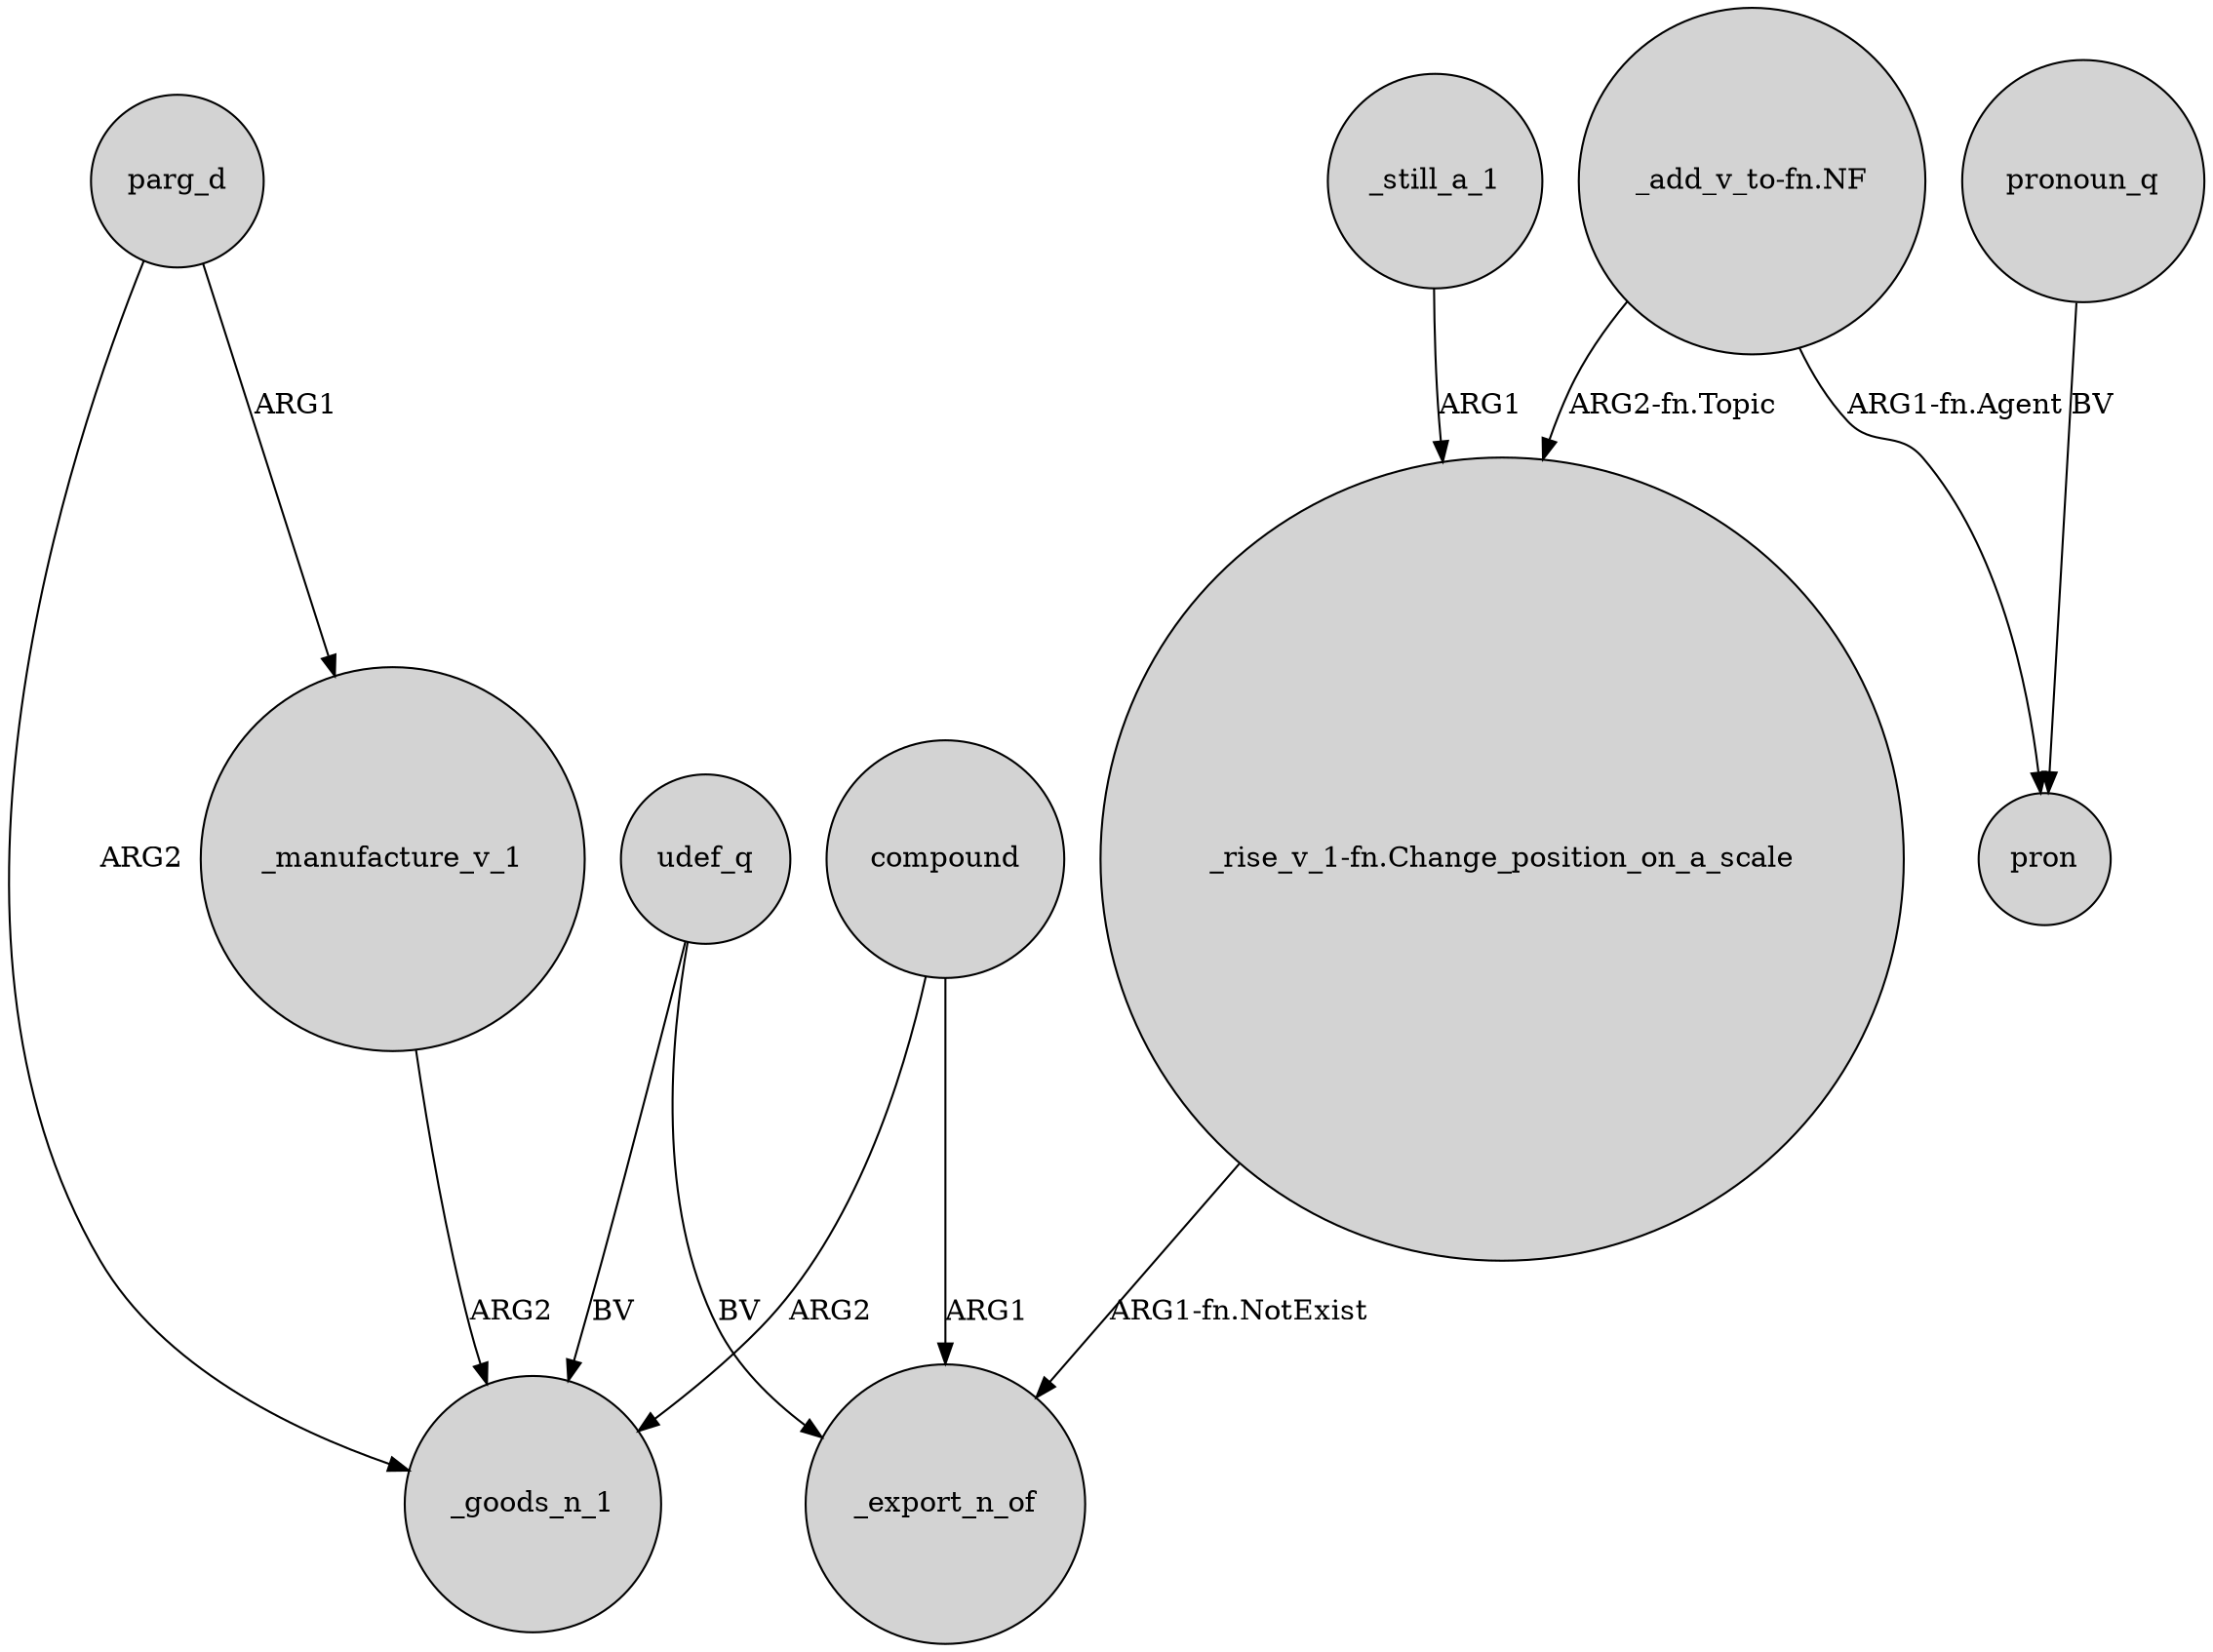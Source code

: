 digraph {
	node [shape=circle style=filled]
	parg_d -> _manufacture_v_1 [label=ARG1]
	compound -> _export_n_of [label=ARG1]
	compound -> _goods_n_1 [label=ARG2]
	udef_q -> _goods_n_1 [label=BV]
	parg_d -> _goods_n_1 [label=ARG2]
	_still_a_1 -> "_rise_v_1-fn.Change_position_on_a_scale" [label=ARG1]
	"_rise_v_1-fn.Change_position_on_a_scale" -> _export_n_of [label="ARG1-fn.NotExist"]
	_manufacture_v_1 -> _goods_n_1 [label=ARG2]
	"_add_v_to-fn.NF" -> "_rise_v_1-fn.Change_position_on_a_scale" [label="ARG2-fn.Topic"]
	"_add_v_to-fn.NF" -> pron [label="ARG1-fn.Agent"]
	udef_q -> _export_n_of [label=BV]
	pronoun_q -> pron [label=BV]
}
